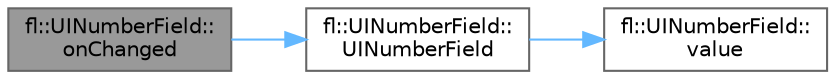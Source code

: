 digraph "fl::UINumberField::onChanged"
{
 // INTERACTIVE_SVG=YES
 // LATEX_PDF_SIZE
  bgcolor="transparent";
  edge [fontname=Helvetica,fontsize=10,labelfontname=Helvetica,labelfontsize=10];
  node [fontname=Helvetica,fontsize=10,shape=box,height=0.2,width=0.4];
  rankdir="LR";
  Node1 [id="Node000001",label="fl::UINumberField::\lonChanged",height=0.2,width=0.4,color="gray40", fillcolor="grey60", style="filled", fontcolor="black",tooltip=" "];
  Node1 -> Node2 [id="edge1_Node000001_Node000002",color="steelblue1",style="solid",tooltip=" "];
  Node2 [id="Node000002",label="fl::UINumberField::\lUINumberField",height=0.2,width=0.4,color="grey40", fillcolor="white", style="filled",URL="$d9/d5f/classfl_1_1_u_i_number_field_aa9fd991cb3abb114bf6c578f92324d3f.html#aa9fd991cb3abb114bf6c578f92324d3f",tooltip=" "];
  Node2 -> Node3 [id="edge2_Node000002_Node000003",color="steelblue1",style="solid",tooltip=" "];
  Node3 [id="Node000003",label="fl::UINumberField::\lvalue",height=0.2,width=0.4,color="grey40", fillcolor="white", style="filled",URL="$d9/d5f/classfl_1_1_u_i_number_field_a12b085596ca5cb182bfe302597f32838.html#a12b085596ca5cb182bfe302597f32838",tooltip=" "];
}
